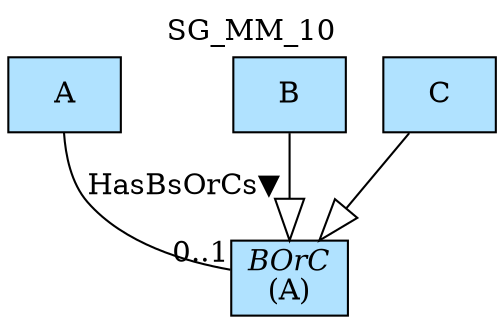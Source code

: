 digraph {graph[label=SG_MM_10,labelloc=tl,labelfontsize=12];
"A"[shape=record,fillcolor=lightskyblue1,style = filled,label="A"];
"B"[shape=record,fillcolor=lightskyblue1,style = filled,label="B"];
"C"[shape=record,fillcolor=lightskyblue1,style = filled,label="C"];
"BOrC"[shape=record,fillcolor=lightskyblue1,style = filled,label=<{<I>BOrC</I><br/>(A)}>];

"B"->"BOrC"[arrowhead=onormal,arrowsize=2.0];
"C"->"BOrC"[arrowhead=onormal,arrowsize=2.0];
"A"->"BOrC"[label="HasBsOrCs▼",dir=none,taillabel="",headlabel="0..1"];
}